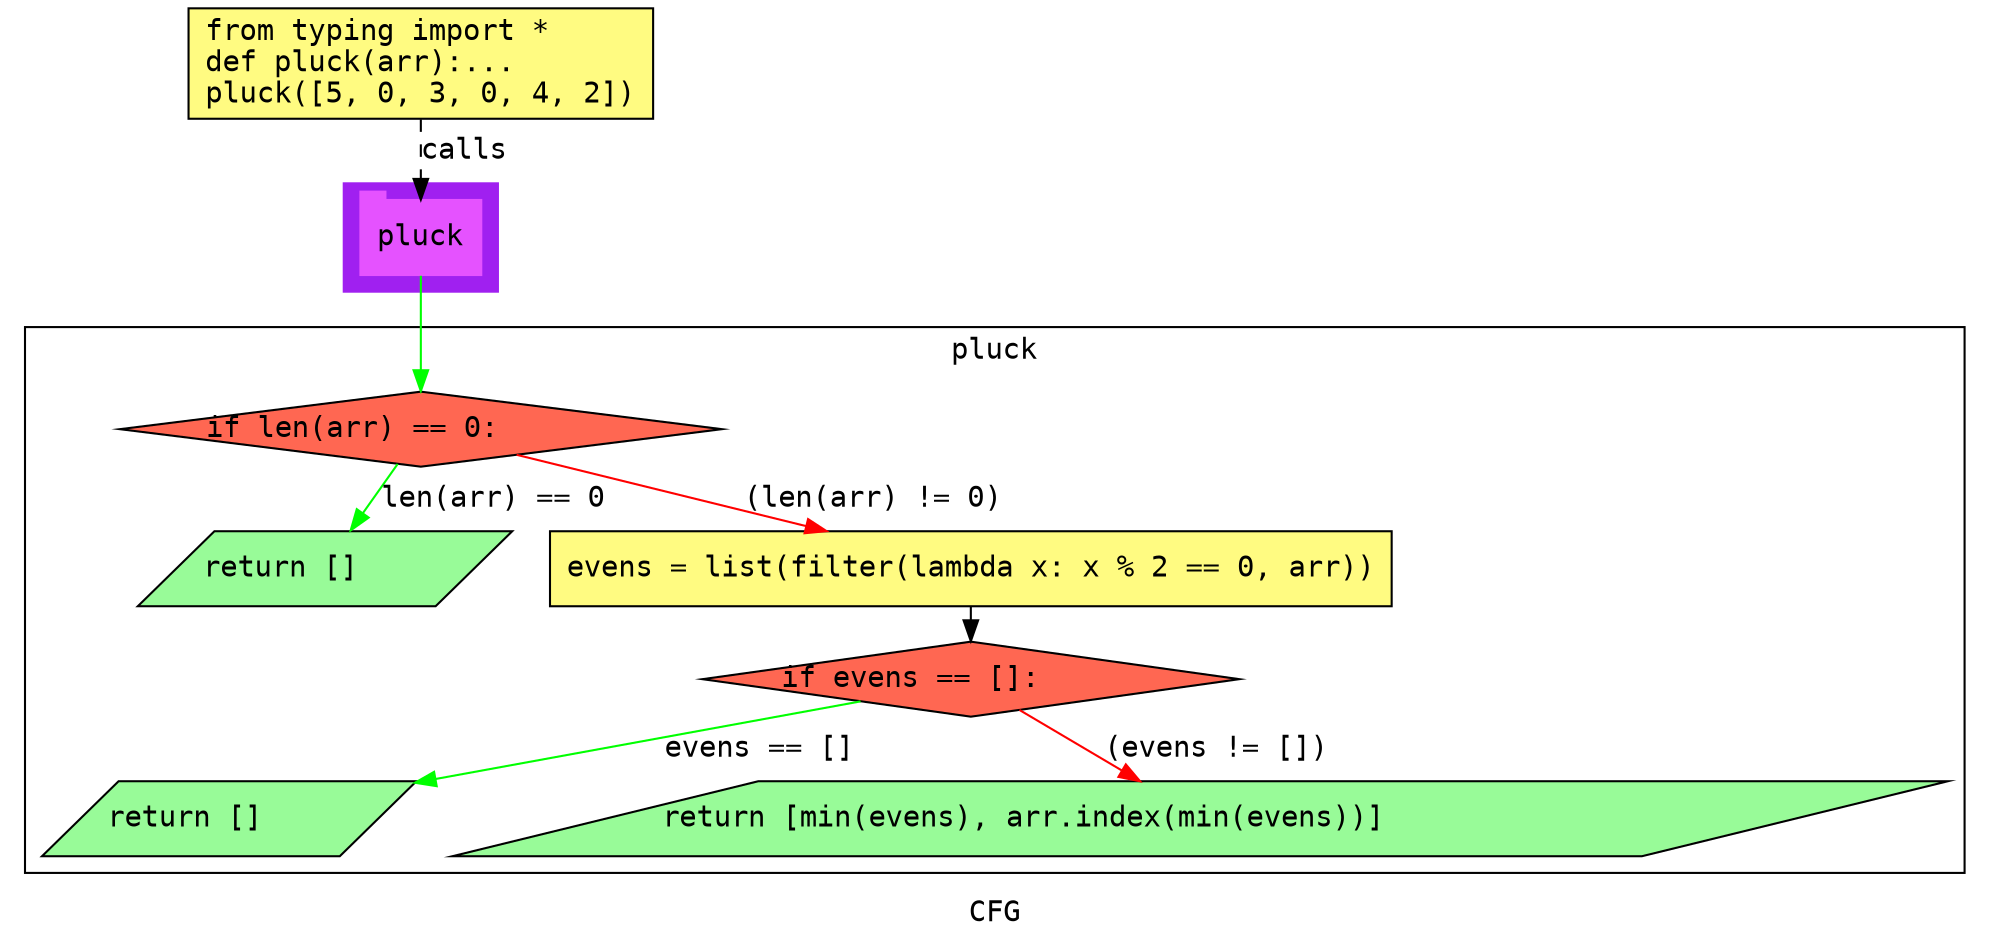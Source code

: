 digraph cluster860CFG {
	graph [bb="0,0,916,446",
		compound=True,
		fontname="DejaVu Sans Mono",
		label=CFG,
		lheight=0.21,
		lp="458,11.5",
		lwidth=0.35,
		pack=False,
		rankdir=TB,
		ranksep=0.02
	];
	node [fontname="DejaVu Sans Mono",
		label="\N"
	];
	edge [fontname="DejaVu Sans Mono"];
	subgraph cluster_1 {
		graph [bb="160,310,234,362",
			color=purple,
			compound=true,
			fontname="DejaVu Sans Mono",
			label="",
			rankdir=TB,
			ranksep=0.02,
			shape=tab,
			style=filled
		];
		node [fontname="DejaVu Sans Mono"];
		edge [fontname="DejaVu Sans Mono"];
		16	[color="#E552FF",
			height=0.5,
			label=pluck,
			linenum="[12]",
			pos="197,336",
			shape=tab,
			style=filled,
			width=0.80556];
	}
	subgraph cluster4pluck {
		graph [bb="8,31,908,293",
			compound=True,
			fontname="DejaVu Sans Mono",
			label=pluck,
			lheight=0.21,
			lp="458,281.5",
			lwidth=0.58,
			pack=False,
			rankdir=TB,
			ranksep=0.02
		];
		node [fontname="DejaVu Sans Mono"];
		edge [fontname="DejaVu Sans Mono"];
		subgraph cluster_3 {
			graph [color=purple,
				compound=true,
				fontname="DejaVu Sans Mono",
				label="",
				rankdir=TB,
				ranksep=0.02,
				shape=tab,
				style=filled
			];
			node [fontname="DejaVu Sans Mono"];
			edge [fontname="DejaVu Sans Mono"];
		}
		subgraph cluster_6 {
			graph [color=purple,
				compound=true,
				fontname="DejaVu Sans Mono",
				label="",
				rankdir=TB,
				ranksep=0.02,
				shape=tab,
				style=filled
			];
			node [fontname="DejaVu Sans Mono"];
			edge [fontname="DejaVu Sans Mono"];
		}
		3	[fillcolor="#FF6752",
			height=0.5,
			label="if len(arr) == 0:\l",
			linenum="[5]",
			pos="197,244",
			shape=diamond,
			style="filled,solid",
			width=4.0085];
		5	[fillcolor="#98fb98",
			height=0.5,
			label="return []\l",
			linenum="[6]",
			pos="150,177",
			shape=parallelogram,
			style="filled,solid",
			width=2.4088];
		3 -> 5	[color=green,
			label="len(arr) == 0",
			lp="231,210.5",
			pos="e,162.6,195.42 185.62,227.27 180.52,220.2 174.36,211.68 168.61,203.73"];
		6	[fillcolor="#FFFB81",
			height=0.5,
			label="evens = list(filter(lambda x: x % 2 == 0, arr))\l",
			linenum="[7]",
			pos="457,177",
			shape=rectangle,
			style="filled,solid",
			width=5.6111];
		3 -> 6	[color=red,
			label="(len(arr) != 0)",
			lp="412,210.5",
			pos="e,388.95,195.01 242.59,231.6 280.23,222.19 334.5,208.62 379.03,197.49"];
		10	[fillcolor="#FF6752",
			height=0.5,
			label="if evens == []:\l",
			linenum="[8]",
			pos="457,124",
			shape=diamond,
			style="filled,solid",
			width=3.5745];
		6 -> 10	[color=black,
			pos="e,457,142.25 457,158.73 457,156.66 457,154.5 457,152.32"];
		11	[fillcolor="#98fb98",
			height=0.5,
			label="return []\l",
			linenum="[9]",
			pos="103,57",
			shape=parallelogram,
			style="filled,solid",
			width=2.4088];
		10 -> 11	[color=green,
			label="evens == []",
			lp="356.5,90.5",
			pos="e,188.9,73.773 404.38,113.34 350.34,103.42 265.01,87.748 198.92,75.613"];
		12	[fillcolor="#98fb98",
			height=0.5,
			label="return [min(evens), arr.index(min(evens))]\l",
			linenum="[10]",
			pos="554,57",
			shape=parallelogram,
			style="filled,solid",
			width=9.6088];
		10 -> 12	[color=red,
			label="(evens != [])",
			lp="568,90.5",
			pos="e,528.51,75.079 478.05,108.9 490.32,100.67 506.09,90.103 520.08,80.729"];
	}
	1	[fillcolor="#FFFB81",
		height=0.73611,
		label="from typing import *\ldef pluck(arr):...\lpluck([5, 0, 3, 0, 4, 2])\l",
		linenum="[1]",
		pos="197,419.5",
		shape=rectangle,
		style="filled,solid",
		width=3.0972];
	1 -> 16	[label=calls,
		lp="218,377.5",
		pos="e,197,354.13 197,392.71 197,383.66 197,373.47 197,364.3",
		style=dashed];
	16 -> 3	[color=green,
		pos="e,197,262.3 197,317.65 197,304.82 197,287.11 197,272.38"];
}
